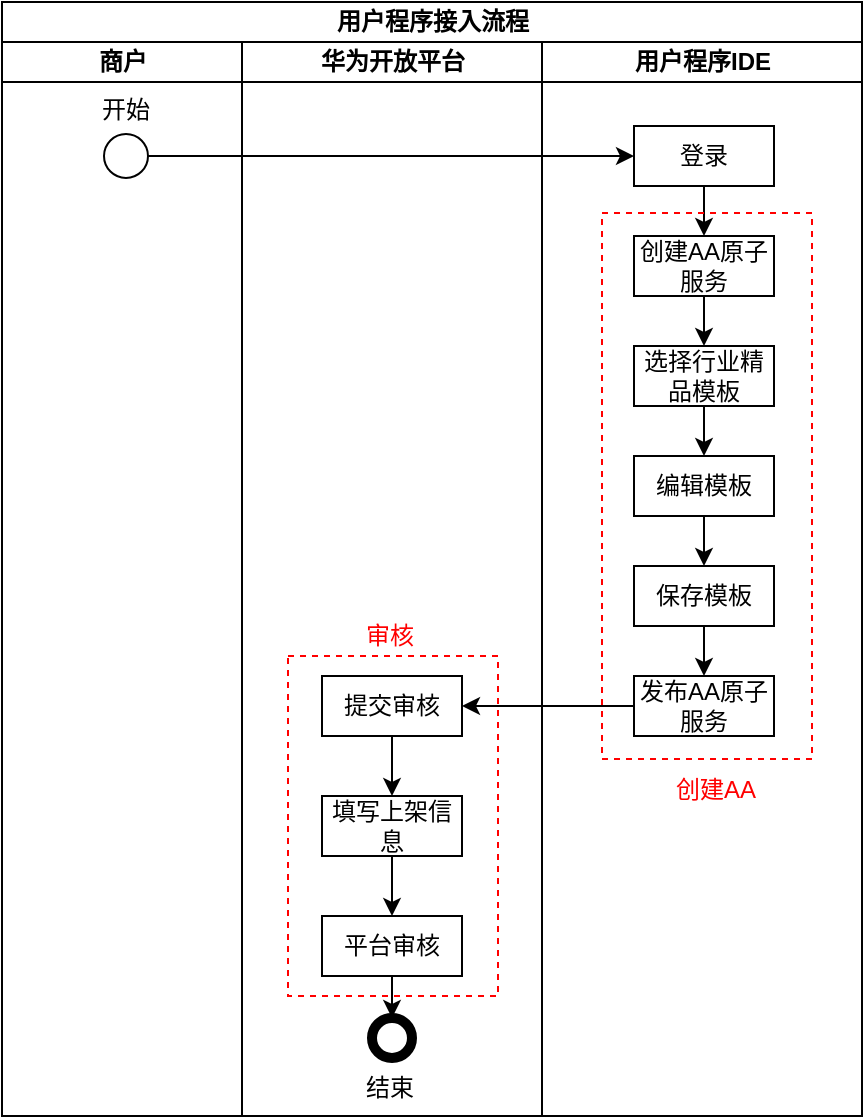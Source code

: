 <mxfile version="10.8.9" type="github"><diagram id="l-AV7dhNrZxIaxaeyWgj" name="Page-1"><mxGraphModel dx="457" dy="1114" grid="1" gridSize="10" guides="1" tooltips="1" connect="1" arrows="1" fold="1" page="1" pageScale="1" pageWidth="827" pageHeight="1169" math="0" shadow="0"><root><mxCell id="0"/><mxCell id="1" parent="0"/><mxCell id="hc7eUrMljsh1A4rGd8Jt-1" value="用户程序接入流程" style="swimlane;html=1;childLayout=stackLayout;resizeParent=1;resizeParentMax=0;startSize=20;strokeColor=#000000;fillColor=none;" vertex="1" parent="1"><mxGeometry x="160" y="63" width="430" height="557" as="geometry"/></mxCell><mxCell id="hc7eUrMljsh1A4rGd8Jt-2" value="商户" style="swimlane;html=1;startSize=20;" vertex="1" parent="hc7eUrMljsh1A4rGd8Jt-1"><mxGeometry y="20" width="120" height="537" as="geometry"/></mxCell><mxCell id="hc7eUrMljsh1A4rGd8Jt-3" value="华为开放平台" style="swimlane;html=1;startSize=20;" vertex="1" parent="hc7eUrMljsh1A4rGd8Jt-1"><mxGeometry x="120" y="20" width="150" height="537" as="geometry"/></mxCell><mxCell id="hc7eUrMljsh1A4rGd8Jt-36" style="edgeStyle=orthogonalEdgeStyle;rounded=0;orthogonalLoop=1;jettySize=auto;html=1;entryX=0.5;entryY=0;entryDx=0;entryDy=0;" edge="1" parent="hc7eUrMljsh1A4rGd8Jt-3" source="hc7eUrMljsh1A4rGd8Jt-24" target="hc7eUrMljsh1A4rGd8Jt-25"><mxGeometry relative="1" as="geometry"/></mxCell><mxCell id="hc7eUrMljsh1A4rGd8Jt-24" value="提交审核" style="rounded=0;whiteSpace=wrap;html=1;" vertex="1" parent="hc7eUrMljsh1A4rGd8Jt-3"><mxGeometry x="40" y="317" width="70" height="30" as="geometry"/></mxCell><mxCell id="hc7eUrMljsh1A4rGd8Jt-37" style="edgeStyle=orthogonalEdgeStyle;rounded=0;orthogonalLoop=1;jettySize=auto;html=1;entryX=0.5;entryY=0;entryDx=0;entryDy=0;" edge="1" parent="hc7eUrMljsh1A4rGd8Jt-3" source="hc7eUrMljsh1A4rGd8Jt-25" target="hc7eUrMljsh1A4rGd8Jt-26"><mxGeometry relative="1" as="geometry"/></mxCell><mxCell id="hc7eUrMljsh1A4rGd8Jt-25" value="填写上架信息" style="rounded=0;whiteSpace=wrap;html=1;" vertex="1" parent="hc7eUrMljsh1A4rGd8Jt-3"><mxGeometry x="40" y="377" width="70" height="30" as="geometry"/></mxCell><mxCell id="hc7eUrMljsh1A4rGd8Jt-38" style="edgeStyle=orthogonalEdgeStyle;rounded=0;orthogonalLoop=1;jettySize=auto;html=1;entryX=0.5;entryY=0;entryDx=0;entryDy=0;" edge="1" parent="hc7eUrMljsh1A4rGd8Jt-3" source="hc7eUrMljsh1A4rGd8Jt-26" target="hc7eUrMljsh1A4rGd8Jt-27"><mxGeometry relative="1" as="geometry"/></mxCell><mxCell id="hc7eUrMljsh1A4rGd8Jt-26" value="平台审核" style="rounded=0;whiteSpace=wrap;html=1;" vertex="1" parent="hc7eUrMljsh1A4rGd8Jt-3"><mxGeometry x="40" y="437" width="70" height="30" as="geometry"/></mxCell><mxCell id="hc7eUrMljsh1A4rGd8Jt-27" value="" style="shape=ellipse;html=1;dashed=0;whitespace=wrap;aspect=fixed;strokeWidth=5;perimeter=ellipsePerimeter;" vertex="1" parent="hc7eUrMljsh1A4rGd8Jt-3"><mxGeometry x="65" y="488" width="20" height="20" as="geometry"/></mxCell><mxCell id="hc7eUrMljsh1A4rGd8Jt-28" value="结束" style="text;html=1;resizable=0;points=[];autosize=1;align=left;verticalAlign=top;spacingTop=-4;" vertex="1" parent="hc7eUrMljsh1A4rGd8Jt-3"><mxGeometry x="60" y="513" width="50" height="10" as="geometry"/></mxCell><mxCell id="hc7eUrMljsh1A4rGd8Jt-39" value="" style="rounded=0;whiteSpace=wrap;html=1;fillColor=none;dashed=1;strokeColor=#FF0000;" vertex="1" parent="hc7eUrMljsh1A4rGd8Jt-3"><mxGeometry x="23" y="307" width="105" height="170" as="geometry"/></mxCell><mxCell id="hc7eUrMljsh1A4rGd8Jt-4" value="用户程序IDE" style="swimlane;html=1;startSize=20;" vertex="1" parent="hc7eUrMljsh1A4rGd8Jt-1"><mxGeometry x="270" y="20" width="160" height="537" as="geometry"/></mxCell><mxCell id="hc7eUrMljsh1A4rGd8Jt-30" style="edgeStyle=orthogonalEdgeStyle;rounded=0;orthogonalLoop=1;jettySize=auto;html=1;entryX=0.5;entryY=0;entryDx=0;entryDy=0;" edge="1" parent="hc7eUrMljsh1A4rGd8Jt-4" source="hc7eUrMljsh1A4rGd8Jt-9" target="hc7eUrMljsh1A4rGd8Jt-12"><mxGeometry relative="1" as="geometry"/></mxCell><mxCell id="hc7eUrMljsh1A4rGd8Jt-9" value="登录" style="rounded=0;whiteSpace=wrap;html=1;" vertex="1" parent="hc7eUrMljsh1A4rGd8Jt-4"><mxGeometry x="46" y="42" width="70" height="30" as="geometry"/></mxCell><mxCell id="hc7eUrMljsh1A4rGd8Jt-31" style="edgeStyle=orthogonalEdgeStyle;rounded=0;orthogonalLoop=1;jettySize=auto;html=1;" edge="1" parent="hc7eUrMljsh1A4rGd8Jt-4" source="hc7eUrMljsh1A4rGd8Jt-12" target="hc7eUrMljsh1A4rGd8Jt-13"><mxGeometry relative="1" as="geometry"/></mxCell><mxCell id="hc7eUrMljsh1A4rGd8Jt-12" value="创建AA原子服务" style="rounded=0;whiteSpace=wrap;html=1;" vertex="1" parent="hc7eUrMljsh1A4rGd8Jt-4"><mxGeometry x="46" y="97" width="70" height="30" as="geometry"/></mxCell><mxCell id="hc7eUrMljsh1A4rGd8Jt-32" style="edgeStyle=orthogonalEdgeStyle;rounded=0;orthogonalLoop=1;jettySize=auto;html=1;entryX=0.5;entryY=0;entryDx=0;entryDy=0;" edge="1" parent="hc7eUrMljsh1A4rGd8Jt-4" source="hc7eUrMljsh1A4rGd8Jt-13" target="hc7eUrMljsh1A4rGd8Jt-21"><mxGeometry relative="1" as="geometry"/></mxCell><mxCell id="hc7eUrMljsh1A4rGd8Jt-13" value="选择行业精品模板" style="rounded=0;whiteSpace=wrap;html=1;" vertex="1" parent="hc7eUrMljsh1A4rGd8Jt-4"><mxGeometry x="46" y="152" width="70" height="30" as="geometry"/></mxCell><mxCell id="hc7eUrMljsh1A4rGd8Jt-33" style="edgeStyle=orthogonalEdgeStyle;rounded=0;orthogonalLoop=1;jettySize=auto;html=1;entryX=0.5;entryY=0;entryDx=0;entryDy=0;" edge="1" parent="hc7eUrMljsh1A4rGd8Jt-4" source="hc7eUrMljsh1A4rGd8Jt-21" target="hc7eUrMljsh1A4rGd8Jt-22"><mxGeometry relative="1" as="geometry"/></mxCell><mxCell id="hc7eUrMljsh1A4rGd8Jt-21" value="编辑模板" style="rounded=0;whiteSpace=wrap;html=1;" vertex="1" parent="hc7eUrMljsh1A4rGd8Jt-4"><mxGeometry x="46" y="207" width="70" height="30" as="geometry"/></mxCell><mxCell id="hc7eUrMljsh1A4rGd8Jt-34" style="edgeStyle=orthogonalEdgeStyle;rounded=0;orthogonalLoop=1;jettySize=auto;html=1;entryX=0.5;entryY=0;entryDx=0;entryDy=0;" edge="1" parent="hc7eUrMljsh1A4rGd8Jt-4" source="hc7eUrMljsh1A4rGd8Jt-22" target="hc7eUrMljsh1A4rGd8Jt-23"><mxGeometry relative="1" as="geometry"/></mxCell><mxCell id="hc7eUrMljsh1A4rGd8Jt-22" value="保存模板" style="rounded=0;whiteSpace=wrap;html=1;" vertex="1" parent="hc7eUrMljsh1A4rGd8Jt-4"><mxGeometry x="46" y="262" width="70" height="30" as="geometry"/></mxCell><mxCell id="hc7eUrMljsh1A4rGd8Jt-23" value="发布AA原子服务" style="rounded=0;whiteSpace=wrap;html=1;" vertex="1" parent="hc7eUrMljsh1A4rGd8Jt-4"><mxGeometry x="46" y="317" width="70" height="30" as="geometry"/></mxCell><mxCell id="hc7eUrMljsh1A4rGd8Jt-29" value="" style="rounded=0;whiteSpace=wrap;html=1;fillColor=none;dashed=1;strokeColor=#FF0000;" vertex="1" parent="hc7eUrMljsh1A4rGd8Jt-4"><mxGeometry x="30" y="85.5" width="105" height="273" as="geometry"/></mxCell><mxCell id="hc7eUrMljsh1A4rGd8Jt-42" value="&lt;font color=&quot;#ff0000&quot;&gt;创建AA&lt;/font&gt;" style="text;html=1;resizable=0;points=[];autosize=1;align=left;verticalAlign=top;spacingTop=-4;" vertex="1" parent="hc7eUrMljsh1A4rGd8Jt-4"><mxGeometry x="65" y="363.5" width="70" height="10" as="geometry"/></mxCell><mxCell id="hc7eUrMljsh1A4rGd8Jt-35" style="edgeStyle=orthogonalEdgeStyle;rounded=0;orthogonalLoop=1;jettySize=auto;html=1;entryX=1;entryY=0.5;entryDx=0;entryDy=0;" edge="1" parent="hc7eUrMljsh1A4rGd8Jt-1" source="hc7eUrMljsh1A4rGd8Jt-23" target="hc7eUrMljsh1A4rGd8Jt-24"><mxGeometry relative="1" as="geometry"/></mxCell><mxCell id="hc7eUrMljsh1A4rGd8Jt-8" value="" style="shape=ellipse;html=1;dashed=0;whitespace=wrap;aspect=fixed;perimeter=ellipsePerimeter;direction=west;" vertex="1" parent="1"><mxGeometry x="211" y="129" width="22" height="22" as="geometry"/></mxCell><mxCell id="hc7eUrMljsh1A4rGd8Jt-10" style="edgeStyle=orthogonalEdgeStyle;rounded=0;orthogonalLoop=1;jettySize=auto;html=1;entryX=0;entryY=0.5;entryDx=0;entryDy=0;" edge="1" parent="1" source="hc7eUrMljsh1A4rGd8Jt-8" target="hc7eUrMljsh1A4rGd8Jt-9"><mxGeometry relative="1" as="geometry"/></mxCell><mxCell id="hc7eUrMljsh1A4rGd8Jt-11" value="开始" style="text;html=1;resizable=0;points=[];autosize=1;align=left;verticalAlign=top;spacingTop=-4;" vertex="1" parent="1"><mxGeometry x="208" y="107" width="50" height="10" as="geometry"/></mxCell><mxCell id="hc7eUrMljsh1A4rGd8Jt-40" value="&lt;font color=&quot;#ff0000&quot;&gt;审核&lt;/font&gt;" style="text;html=1;resizable=0;points=[];autosize=1;align=left;verticalAlign=top;spacingTop=-4;" vertex="1" parent="1"><mxGeometry x="340" y="370" width="50" height="10" as="geometry"/></mxCell></root></mxGraphModel></diagram></mxfile>